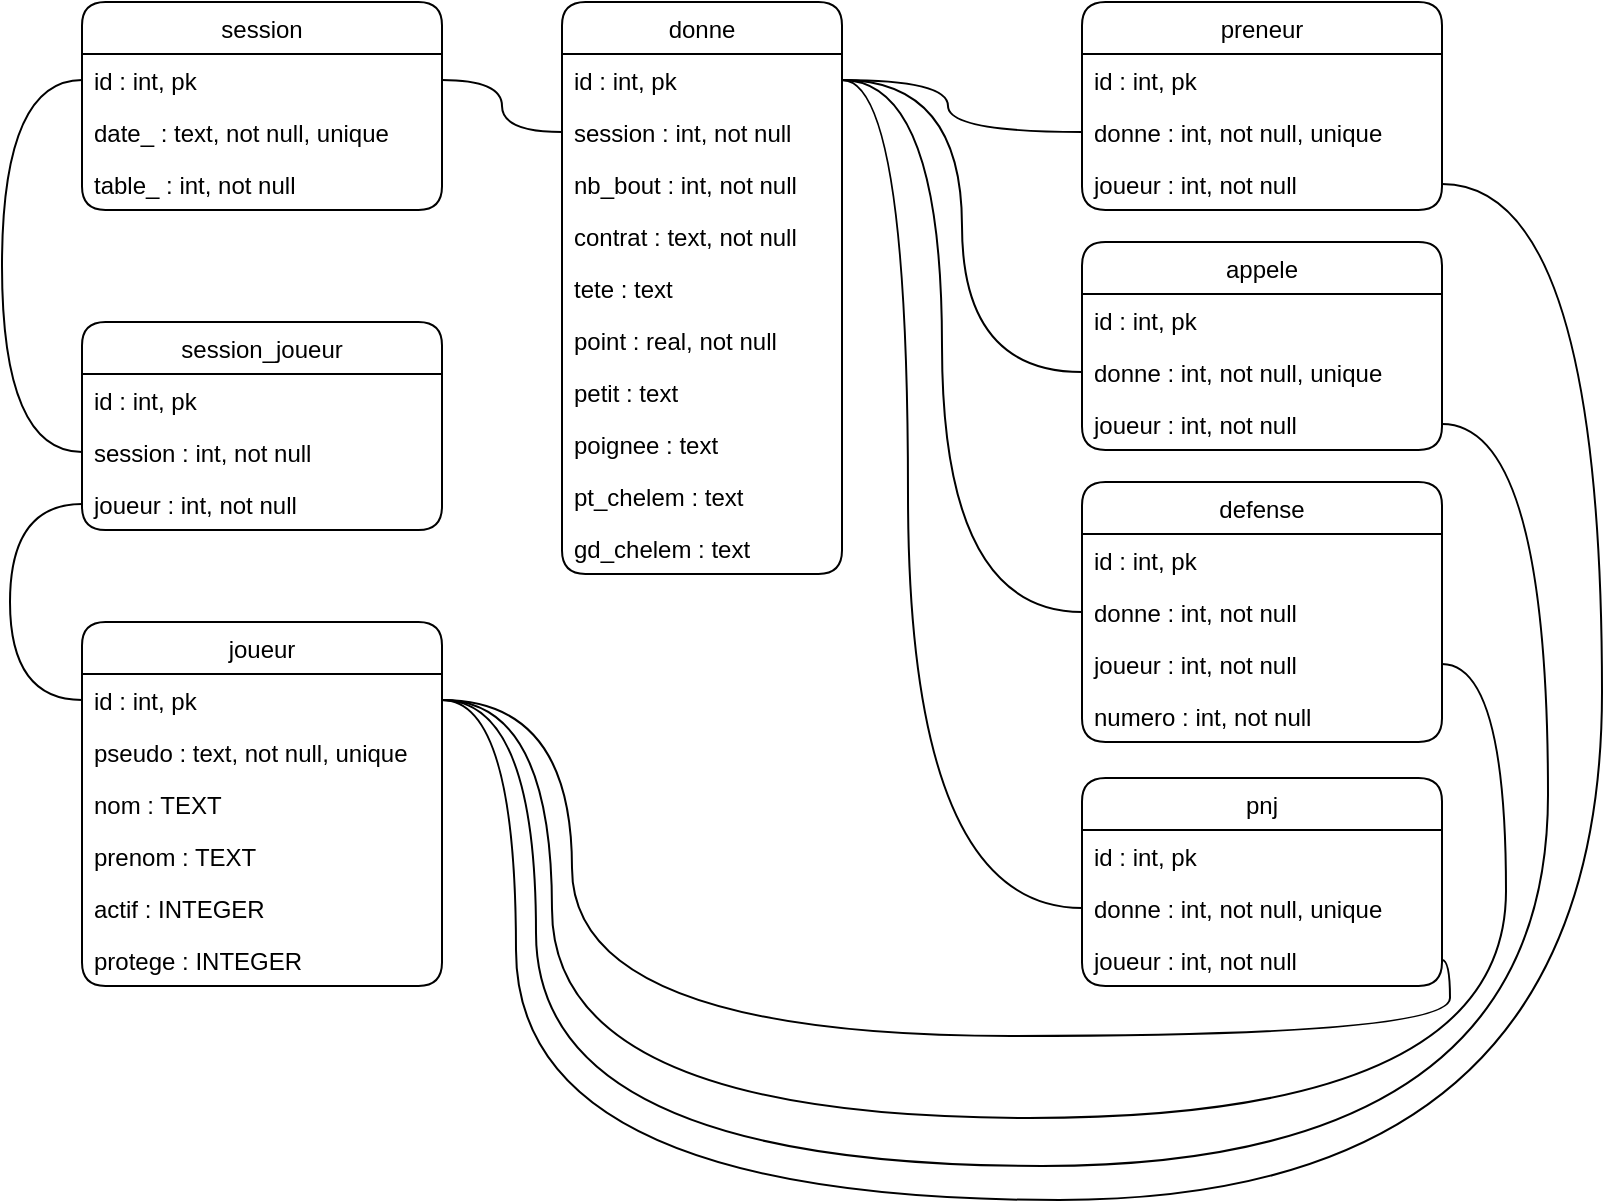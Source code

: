 <mxfile version="17.1.0" type="github">
  <diagram name="Page-1" id="9f46799a-70d6-7492-0946-bef42562c5a5">
    <mxGraphModel dx="1422" dy="762" grid="0" gridSize="10" guides="1" tooltips="1" connect="1" arrows="1" fold="1" page="1" pageScale="1" pageWidth="1100" pageHeight="850" background="none" math="0" shadow="0">
      <root>
        <mxCell id="0" />
        <mxCell id="1" parent="0" />
        <mxCell id="dS_A8UG_13bQiKkwNJGA-1" value="session" style="swimlane;fontStyle=0;childLayout=stackLayout;horizontal=1;startSize=26;fillColor=none;horizontalStack=0;resizeParent=1;resizeParentMax=0;resizeLast=0;collapsible=1;marginBottom=0;rounded=1;" vertex="1" parent="1">
          <mxGeometry x="160" y="100" width="180" height="104" as="geometry" />
        </mxCell>
        <mxCell id="dS_A8UG_13bQiKkwNJGA-2" value="id : int, pk" style="text;strokeColor=none;fillColor=none;align=left;verticalAlign=top;spacingLeft=4;spacingRight=4;overflow=hidden;rotatable=0;points=[[0,0.5],[1,0.5]];portConstraint=eastwest;rounded=1;" vertex="1" parent="dS_A8UG_13bQiKkwNJGA-1">
          <mxGeometry y="26" width="180" height="26" as="geometry" />
        </mxCell>
        <mxCell id="dS_A8UG_13bQiKkwNJGA-3" value="date_ : text, not null, unique" style="text;strokeColor=none;fillColor=none;align=left;verticalAlign=top;spacingLeft=4;spacingRight=4;overflow=hidden;rotatable=0;points=[[0,0.5],[1,0.5]];portConstraint=eastwest;rounded=1;" vertex="1" parent="dS_A8UG_13bQiKkwNJGA-1">
          <mxGeometry y="52" width="180" height="26" as="geometry" />
        </mxCell>
        <mxCell id="dS_A8UG_13bQiKkwNJGA-4" value="table_ : int, not null" style="text;strokeColor=none;fillColor=none;align=left;verticalAlign=top;spacingLeft=4;spacingRight=4;overflow=hidden;rotatable=0;points=[[0,0.5],[1,0.5]];portConstraint=eastwest;rounded=1;" vertex="1" parent="dS_A8UG_13bQiKkwNJGA-1">
          <mxGeometry y="78" width="180" height="26" as="geometry" />
        </mxCell>
        <mxCell id="dS_A8UG_13bQiKkwNJGA-6" value="donne" style="swimlane;fontStyle=0;childLayout=stackLayout;horizontal=1;startSize=26;fillColor=none;horizontalStack=0;resizeParent=1;resizeParentMax=0;resizeLast=0;collapsible=1;marginBottom=0;rounded=1;" vertex="1" parent="1">
          <mxGeometry x="400" y="100" width="140" height="286" as="geometry" />
        </mxCell>
        <mxCell id="dS_A8UG_13bQiKkwNJGA-7" value="id : int, pk" style="text;strokeColor=none;fillColor=none;align=left;verticalAlign=top;spacingLeft=4;spacingRight=4;overflow=hidden;rotatable=0;points=[[0,0.5],[1,0.5]];portConstraint=eastwest;rounded=1;" vertex="1" parent="dS_A8UG_13bQiKkwNJGA-6">
          <mxGeometry y="26" width="140" height="26" as="geometry" />
        </mxCell>
        <mxCell id="dS_A8UG_13bQiKkwNJGA-8" value="session : int, not null" style="text;strokeColor=none;fillColor=none;align=left;verticalAlign=top;spacingLeft=4;spacingRight=4;overflow=hidden;rotatable=0;points=[[0,0.5],[1,0.5]];portConstraint=eastwest;rounded=1;" vertex="1" parent="dS_A8UG_13bQiKkwNJGA-6">
          <mxGeometry y="52" width="140" height="26" as="geometry" />
        </mxCell>
        <mxCell id="dS_A8UG_13bQiKkwNJGA-9" value="nb_bout : int, not null" style="text;strokeColor=none;fillColor=none;align=left;verticalAlign=top;spacingLeft=4;spacingRight=4;overflow=hidden;rotatable=0;points=[[0,0.5],[1,0.5]];portConstraint=eastwest;rounded=1;" vertex="1" parent="dS_A8UG_13bQiKkwNJGA-6">
          <mxGeometry y="78" width="140" height="26" as="geometry" />
        </mxCell>
        <mxCell id="dS_A8UG_13bQiKkwNJGA-16" value="contrat : text, not null" style="text;strokeColor=none;fillColor=none;align=left;verticalAlign=top;spacingLeft=4;spacingRight=4;overflow=hidden;rotatable=0;points=[[0,0.5],[1,0.5]];portConstraint=eastwest;rounded=1;" vertex="1" parent="dS_A8UG_13bQiKkwNJGA-6">
          <mxGeometry y="104" width="140" height="26" as="geometry" />
        </mxCell>
        <mxCell id="dS_A8UG_13bQiKkwNJGA-17" value="tete : text" style="text;strokeColor=none;fillColor=none;align=left;verticalAlign=top;spacingLeft=4;spacingRight=4;overflow=hidden;rotatable=0;points=[[0,0.5],[1,0.5]];portConstraint=eastwest;rounded=1;" vertex="1" parent="dS_A8UG_13bQiKkwNJGA-6">
          <mxGeometry y="130" width="140" height="26" as="geometry" />
        </mxCell>
        <mxCell id="dS_A8UG_13bQiKkwNJGA-18" value="point : real, not null" style="text;strokeColor=none;fillColor=none;align=left;verticalAlign=top;spacingLeft=4;spacingRight=4;overflow=hidden;rotatable=0;points=[[0,0.5],[1,0.5]];portConstraint=eastwest;rounded=1;" vertex="1" parent="dS_A8UG_13bQiKkwNJGA-6">
          <mxGeometry y="156" width="140" height="26" as="geometry" />
        </mxCell>
        <mxCell id="dS_A8UG_13bQiKkwNJGA-19" value="petit : text" style="text;strokeColor=none;fillColor=none;align=left;verticalAlign=top;spacingLeft=4;spacingRight=4;overflow=hidden;rotatable=0;points=[[0,0.5],[1,0.5]];portConstraint=eastwest;rounded=1;" vertex="1" parent="dS_A8UG_13bQiKkwNJGA-6">
          <mxGeometry y="182" width="140" height="26" as="geometry" />
        </mxCell>
        <mxCell id="dS_A8UG_13bQiKkwNJGA-20" value="poignee : text" style="text;strokeColor=none;fillColor=none;align=left;verticalAlign=top;spacingLeft=4;spacingRight=4;overflow=hidden;rotatable=0;points=[[0,0.5],[1,0.5]];portConstraint=eastwest;rounded=1;" vertex="1" parent="dS_A8UG_13bQiKkwNJGA-6">
          <mxGeometry y="208" width="140" height="26" as="geometry" />
        </mxCell>
        <mxCell id="dS_A8UG_13bQiKkwNJGA-21" value="pt_chelem : text" style="text;strokeColor=none;fillColor=none;align=left;verticalAlign=top;spacingLeft=4;spacingRight=4;overflow=hidden;rotatable=0;points=[[0,0.5],[1,0.5]];portConstraint=eastwest;rounded=1;" vertex="1" parent="dS_A8UG_13bQiKkwNJGA-6">
          <mxGeometry y="234" width="140" height="26" as="geometry" />
        </mxCell>
        <mxCell id="dS_A8UG_13bQiKkwNJGA-22" value="gd_chelem : text" style="text;strokeColor=none;fillColor=none;align=left;verticalAlign=top;spacingLeft=4;spacingRight=4;overflow=hidden;rotatable=0;points=[[0,0.5],[1,0.5]];portConstraint=eastwest;rounded=1;" vertex="1" parent="dS_A8UG_13bQiKkwNJGA-6">
          <mxGeometry y="260" width="140" height="26" as="geometry" />
        </mxCell>
        <mxCell id="dS_A8UG_13bQiKkwNJGA-23" value="joueur" style="swimlane;fontStyle=0;childLayout=stackLayout;horizontal=1;startSize=26;fillColor=none;horizontalStack=0;resizeParent=1;resizeParentMax=0;resizeLast=0;collapsible=1;marginBottom=0;rounded=1;" vertex="1" parent="1">
          <mxGeometry x="160" y="410" width="180" height="182" as="geometry" />
        </mxCell>
        <mxCell id="dS_A8UG_13bQiKkwNJGA-24" value="id : int, pk" style="text;strokeColor=none;fillColor=none;align=left;verticalAlign=top;spacingLeft=4;spacingRight=4;overflow=hidden;rotatable=0;points=[[0,0.5],[1,0.5]];portConstraint=eastwest;rounded=1;" vertex="1" parent="dS_A8UG_13bQiKkwNJGA-23">
          <mxGeometry y="26" width="180" height="26" as="geometry" />
        </mxCell>
        <mxCell id="dS_A8UG_13bQiKkwNJGA-25" value="pseudo : text, not null, unique" style="text;strokeColor=none;fillColor=none;align=left;verticalAlign=top;spacingLeft=4;spacingRight=4;overflow=hidden;rotatable=0;points=[[0,0.5],[1,0.5]];portConstraint=eastwest;rounded=1;" vertex="1" parent="dS_A8UG_13bQiKkwNJGA-23">
          <mxGeometry y="52" width="180" height="26" as="geometry" />
        </mxCell>
        <mxCell id="dS_A8UG_13bQiKkwNJGA-26" value="nom : TEXT" style="text;strokeColor=none;fillColor=none;align=left;verticalAlign=top;spacingLeft=4;spacingRight=4;overflow=hidden;rotatable=0;points=[[0,0.5],[1,0.5]];portConstraint=eastwest;rounded=1;" vertex="1" parent="dS_A8UG_13bQiKkwNJGA-23">
          <mxGeometry y="78" width="180" height="26" as="geometry" />
        </mxCell>
        <mxCell id="dS_A8UG_13bQiKkwNJGA-27" value="prenom : TEXT" style="text;strokeColor=none;fillColor=none;align=left;verticalAlign=top;spacingLeft=4;spacingRight=4;overflow=hidden;rotatable=0;points=[[0,0.5],[1,0.5]];portConstraint=eastwest;rounded=1;" vertex="1" parent="dS_A8UG_13bQiKkwNJGA-23">
          <mxGeometry y="104" width="180" height="26" as="geometry" />
        </mxCell>
        <mxCell id="dS_A8UG_13bQiKkwNJGA-28" value="actif : INTEGER" style="text;strokeColor=none;fillColor=none;align=left;verticalAlign=top;spacingLeft=4;spacingRight=4;overflow=hidden;rotatable=0;points=[[0,0.5],[1,0.5]];portConstraint=eastwest;rounded=1;" vertex="1" parent="dS_A8UG_13bQiKkwNJGA-23">
          <mxGeometry y="130" width="180" height="26" as="geometry" />
        </mxCell>
        <mxCell id="dS_A8UG_13bQiKkwNJGA-29" value="protege : INTEGER" style="text;strokeColor=none;fillColor=none;align=left;verticalAlign=top;spacingLeft=4;spacingRight=4;overflow=hidden;rotatable=0;points=[[0,0.5],[1,0.5]];portConstraint=eastwest;rounded=1;" vertex="1" parent="dS_A8UG_13bQiKkwNJGA-23">
          <mxGeometry y="156" width="180" height="26" as="geometry" />
        </mxCell>
        <mxCell id="dS_A8UG_13bQiKkwNJGA-30" value="session_joueur" style="swimlane;fontStyle=0;childLayout=stackLayout;horizontal=1;startSize=26;fillColor=none;horizontalStack=0;resizeParent=1;resizeParentMax=0;resizeLast=0;collapsible=1;marginBottom=0;rounded=1;" vertex="1" parent="1">
          <mxGeometry x="160" y="260" width="180" height="104" as="geometry" />
        </mxCell>
        <mxCell id="dS_A8UG_13bQiKkwNJGA-31" value="id : int, pk" style="text;strokeColor=none;fillColor=none;align=left;verticalAlign=top;spacingLeft=4;spacingRight=4;overflow=hidden;rotatable=0;points=[[0,0.5],[1,0.5]];portConstraint=eastwest;rounded=1;" vertex="1" parent="dS_A8UG_13bQiKkwNJGA-30">
          <mxGeometry y="26" width="180" height="26" as="geometry" />
        </mxCell>
        <mxCell id="dS_A8UG_13bQiKkwNJGA-32" value="session : int, not null" style="text;strokeColor=none;fillColor=none;align=left;verticalAlign=top;spacingLeft=4;spacingRight=4;overflow=hidden;rotatable=0;points=[[0,0.5],[1,0.5]];portConstraint=eastwest;rounded=1;" vertex="1" parent="dS_A8UG_13bQiKkwNJGA-30">
          <mxGeometry y="52" width="180" height="26" as="geometry" />
        </mxCell>
        <mxCell id="dS_A8UG_13bQiKkwNJGA-33" value="joueur : int, not null" style="text;strokeColor=none;fillColor=none;align=left;verticalAlign=top;spacingLeft=4;spacingRight=4;overflow=hidden;rotatable=0;points=[[0,0.5],[1,0.5]];portConstraint=eastwest;rounded=1;" vertex="1" parent="dS_A8UG_13bQiKkwNJGA-30">
          <mxGeometry y="78" width="180" height="26" as="geometry" />
        </mxCell>
        <mxCell id="dS_A8UG_13bQiKkwNJGA-34" style="edgeStyle=orthogonalEdgeStyle;rounded=1;orthogonalLoop=1;jettySize=auto;html=1;exitX=0;exitY=0.5;exitDx=0;exitDy=0;entryX=0;entryY=0.5;entryDx=0;entryDy=0;endArrow=none;endFill=0;curved=1;" edge="1" parent="1" source="dS_A8UG_13bQiKkwNJGA-2" target="dS_A8UG_13bQiKkwNJGA-32">
          <mxGeometry relative="1" as="geometry">
            <Array as="points">
              <mxPoint x="120" y="139" />
              <mxPoint x="120" y="325" />
            </Array>
          </mxGeometry>
        </mxCell>
        <mxCell id="dS_A8UG_13bQiKkwNJGA-35" style="edgeStyle=orthogonalEdgeStyle;rounded=1;orthogonalLoop=1;jettySize=auto;html=1;exitX=0;exitY=0.5;exitDx=0;exitDy=0;entryX=0;entryY=0.5;entryDx=0;entryDy=0;endArrow=none;endFill=0;curved=1;" edge="1" parent="1" source="dS_A8UG_13bQiKkwNJGA-24" target="dS_A8UG_13bQiKkwNJGA-33">
          <mxGeometry relative="1" as="geometry">
            <Array as="points">
              <mxPoint x="124" y="449" />
              <mxPoint x="124" y="351" />
            </Array>
          </mxGeometry>
        </mxCell>
        <mxCell id="dS_A8UG_13bQiKkwNJGA-36" style="edgeStyle=orthogonalEdgeStyle;rounded=1;orthogonalLoop=1;jettySize=auto;html=1;exitX=1;exitY=0.5;exitDx=0;exitDy=0;entryX=0;entryY=0.5;entryDx=0;entryDy=0;endArrow=none;endFill=0;curved=1;" edge="1" parent="1" source="dS_A8UG_13bQiKkwNJGA-2" target="dS_A8UG_13bQiKkwNJGA-8">
          <mxGeometry relative="1" as="geometry" />
        </mxCell>
        <mxCell id="dS_A8UG_13bQiKkwNJGA-37" value="preneur" style="swimlane;fontStyle=0;childLayout=stackLayout;horizontal=1;startSize=26;fillColor=none;horizontalStack=0;resizeParent=1;resizeParentMax=0;resizeLast=0;collapsible=1;marginBottom=0;rounded=1;" vertex="1" parent="1">
          <mxGeometry x="660" y="100" width="180" height="104" as="geometry" />
        </mxCell>
        <mxCell id="dS_A8UG_13bQiKkwNJGA-38" value="id : int, pk" style="text;strokeColor=none;fillColor=none;align=left;verticalAlign=top;spacingLeft=4;spacingRight=4;overflow=hidden;rotatable=0;points=[[0,0.5],[1,0.5]];portConstraint=eastwest;rounded=1;" vertex="1" parent="dS_A8UG_13bQiKkwNJGA-37">
          <mxGeometry y="26" width="180" height="26" as="geometry" />
        </mxCell>
        <mxCell id="dS_A8UG_13bQiKkwNJGA-39" value="donne : int, not null, unique" style="text;strokeColor=none;fillColor=none;align=left;verticalAlign=top;spacingLeft=4;spacingRight=4;overflow=hidden;rotatable=0;points=[[0,0.5],[1,0.5]];portConstraint=eastwest;rounded=1;" vertex="1" parent="dS_A8UG_13bQiKkwNJGA-37">
          <mxGeometry y="52" width="180" height="26" as="geometry" />
        </mxCell>
        <mxCell id="dS_A8UG_13bQiKkwNJGA-40" value="joueur : int, not null" style="text;strokeColor=none;fillColor=none;align=left;verticalAlign=top;spacingLeft=4;spacingRight=4;overflow=hidden;rotatable=0;points=[[0,0.5],[1,0.5]];portConstraint=eastwest;rounded=1;" vertex="1" parent="dS_A8UG_13bQiKkwNJGA-37">
          <mxGeometry y="78" width="180" height="26" as="geometry" />
        </mxCell>
        <mxCell id="dS_A8UG_13bQiKkwNJGA-41" style="edgeStyle=orthogonalEdgeStyle;rounded=1;orthogonalLoop=1;jettySize=auto;html=1;exitX=1;exitY=0.5;exitDx=0;exitDy=0;entryX=0;entryY=0.5;entryDx=0;entryDy=0;endArrow=none;endFill=0;curved=1;" edge="1" parent="1" source="dS_A8UG_13bQiKkwNJGA-7" target="dS_A8UG_13bQiKkwNJGA-39">
          <mxGeometry relative="1" as="geometry">
            <Array as="points">
              <mxPoint x="593" y="139" />
              <mxPoint x="593" y="165" />
            </Array>
          </mxGeometry>
        </mxCell>
        <mxCell id="dS_A8UG_13bQiKkwNJGA-42" value="appele" style="swimlane;fontStyle=0;childLayout=stackLayout;horizontal=1;startSize=26;fillColor=none;horizontalStack=0;resizeParent=1;resizeParentMax=0;resizeLast=0;collapsible=1;marginBottom=0;rounded=1;" vertex="1" parent="1">
          <mxGeometry x="660" y="220" width="180" height="104" as="geometry" />
        </mxCell>
        <mxCell id="dS_A8UG_13bQiKkwNJGA-43" value="id : int, pk" style="text;strokeColor=none;fillColor=none;align=left;verticalAlign=top;spacingLeft=4;spacingRight=4;overflow=hidden;rotatable=0;points=[[0,0.5],[1,0.5]];portConstraint=eastwest;rounded=1;" vertex="1" parent="dS_A8UG_13bQiKkwNJGA-42">
          <mxGeometry y="26" width="180" height="26" as="geometry" />
        </mxCell>
        <mxCell id="dS_A8UG_13bQiKkwNJGA-44" value="donne : int, not null, unique" style="text;strokeColor=none;fillColor=none;align=left;verticalAlign=top;spacingLeft=4;spacingRight=4;overflow=hidden;rotatable=0;points=[[0,0.5],[1,0.5]];portConstraint=eastwest;rounded=1;" vertex="1" parent="dS_A8UG_13bQiKkwNJGA-42">
          <mxGeometry y="52" width="180" height="26" as="geometry" />
        </mxCell>
        <mxCell id="dS_A8UG_13bQiKkwNJGA-45" value="joueur : int, not null" style="text;strokeColor=none;fillColor=none;align=left;verticalAlign=top;spacingLeft=4;spacingRight=4;overflow=hidden;rotatable=0;points=[[0,0.5],[1,0.5]];portConstraint=eastwest;rounded=1;" vertex="1" parent="dS_A8UG_13bQiKkwNJGA-42">
          <mxGeometry y="78" width="180" height="26" as="geometry" />
        </mxCell>
        <mxCell id="dS_A8UG_13bQiKkwNJGA-46" style="edgeStyle=orthogonalEdgeStyle;rounded=1;orthogonalLoop=1;jettySize=auto;html=1;exitX=1;exitY=0.5;exitDx=0;exitDy=0;entryX=0;entryY=0.5;entryDx=0;entryDy=0;endArrow=none;endFill=0;curved=1;" edge="1" parent="1" source="dS_A8UG_13bQiKkwNJGA-7" target="dS_A8UG_13bQiKkwNJGA-44">
          <mxGeometry relative="1" as="geometry">
            <Array as="points">
              <mxPoint x="600" y="139" />
              <mxPoint x="600" y="285" />
            </Array>
          </mxGeometry>
        </mxCell>
        <mxCell id="dS_A8UG_13bQiKkwNJGA-47" value="defense" style="swimlane;fontStyle=0;childLayout=stackLayout;horizontal=1;startSize=26;fillColor=none;horizontalStack=0;resizeParent=1;resizeParentMax=0;resizeLast=0;collapsible=1;marginBottom=0;rounded=1;" vertex="1" parent="1">
          <mxGeometry x="660" y="340" width="180" height="130" as="geometry" />
        </mxCell>
        <mxCell id="dS_A8UG_13bQiKkwNJGA-48" value="id : int, pk" style="text;strokeColor=none;fillColor=none;align=left;verticalAlign=top;spacingLeft=4;spacingRight=4;overflow=hidden;rotatable=0;points=[[0,0.5],[1,0.5]];portConstraint=eastwest;rounded=1;" vertex="1" parent="dS_A8UG_13bQiKkwNJGA-47">
          <mxGeometry y="26" width="180" height="26" as="geometry" />
        </mxCell>
        <mxCell id="dS_A8UG_13bQiKkwNJGA-49" value="donne : int, not null" style="text;strokeColor=none;fillColor=none;align=left;verticalAlign=top;spacingLeft=4;spacingRight=4;overflow=hidden;rotatable=0;points=[[0,0.5],[1,0.5]];portConstraint=eastwest;rounded=1;" vertex="1" parent="dS_A8UG_13bQiKkwNJGA-47">
          <mxGeometry y="52" width="180" height="26" as="geometry" />
        </mxCell>
        <mxCell id="dS_A8UG_13bQiKkwNJGA-50" value="joueur : int, not null" style="text;strokeColor=none;fillColor=none;align=left;verticalAlign=top;spacingLeft=4;spacingRight=4;overflow=hidden;rotatable=0;points=[[0,0.5],[1,0.5]];portConstraint=eastwest;rounded=1;" vertex="1" parent="dS_A8UG_13bQiKkwNJGA-47">
          <mxGeometry y="78" width="180" height="26" as="geometry" />
        </mxCell>
        <mxCell id="dS_A8UG_13bQiKkwNJGA-51" value="numero : int, not null" style="text;strokeColor=none;fillColor=none;align=left;verticalAlign=top;spacingLeft=4;spacingRight=4;overflow=hidden;rotatable=0;points=[[0,0.5],[1,0.5]];portConstraint=eastwest;rounded=1;" vertex="1" parent="dS_A8UG_13bQiKkwNJGA-47">
          <mxGeometry y="104" width="180" height="26" as="geometry" />
        </mxCell>
        <mxCell id="dS_A8UG_13bQiKkwNJGA-52" value="pnj" style="swimlane;fontStyle=0;childLayout=stackLayout;horizontal=1;startSize=26;fillColor=none;horizontalStack=0;resizeParent=1;resizeParentMax=0;resizeLast=0;collapsible=1;marginBottom=0;rounded=1;" vertex="1" parent="1">
          <mxGeometry x="660" y="488" width="180" height="104" as="geometry" />
        </mxCell>
        <mxCell id="dS_A8UG_13bQiKkwNJGA-53" value="id : int, pk" style="text;strokeColor=none;fillColor=none;align=left;verticalAlign=top;spacingLeft=4;spacingRight=4;overflow=hidden;rotatable=0;points=[[0,0.5],[1,0.5]];portConstraint=eastwest;rounded=1;" vertex="1" parent="dS_A8UG_13bQiKkwNJGA-52">
          <mxGeometry y="26" width="180" height="26" as="geometry" />
        </mxCell>
        <mxCell id="dS_A8UG_13bQiKkwNJGA-54" value="donne : int, not null, unique" style="text;strokeColor=none;fillColor=none;align=left;verticalAlign=top;spacingLeft=4;spacingRight=4;overflow=hidden;rotatable=0;points=[[0,0.5],[1,0.5]];portConstraint=eastwest;rounded=1;" vertex="1" parent="dS_A8UG_13bQiKkwNJGA-52">
          <mxGeometry y="52" width="180" height="26" as="geometry" />
        </mxCell>
        <mxCell id="dS_A8UG_13bQiKkwNJGA-55" value="joueur : int, not null" style="text;strokeColor=none;fillColor=none;align=left;verticalAlign=top;spacingLeft=4;spacingRight=4;overflow=hidden;rotatable=0;points=[[0,0.5],[1,0.5]];portConstraint=eastwest;rounded=1;" vertex="1" parent="dS_A8UG_13bQiKkwNJGA-52">
          <mxGeometry y="78" width="180" height="26" as="geometry" />
        </mxCell>
        <mxCell id="dS_A8UG_13bQiKkwNJGA-56" style="edgeStyle=orthogonalEdgeStyle;rounded=1;orthogonalLoop=1;jettySize=auto;html=1;exitX=1;exitY=0.5;exitDx=0;exitDy=0;entryX=0;entryY=0.5;entryDx=0;entryDy=0;endArrow=none;endFill=0;curved=1;" edge="1" parent="1" source="dS_A8UG_13bQiKkwNJGA-7" target="dS_A8UG_13bQiKkwNJGA-49">
          <mxGeometry relative="1" as="geometry">
            <Array as="points">
              <mxPoint x="590" y="139" />
              <mxPoint x="590" y="405" />
            </Array>
          </mxGeometry>
        </mxCell>
        <mxCell id="dS_A8UG_13bQiKkwNJGA-57" style="edgeStyle=orthogonalEdgeStyle;rounded=1;orthogonalLoop=1;jettySize=auto;html=1;exitX=1;exitY=0.5;exitDx=0;exitDy=0;entryX=0;entryY=0.5;entryDx=0;entryDy=0;endArrow=none;endFill=0;curved=1;" edge="1" parent="1" source="dS_A8UG_13bQiKkwNJGA-7" target="dS_A8UG_13bQiKkwNJGA-54">
          <mxGeometry relative="1" as="geometry">
            <Array as="points">
              <mxPoint x="573" y="139" />
              <mxPoint x="573" y="553" />
            </Array>
          </mxGeometry>
        </mxCell>
        <mxCell id="dS_A8UG_13bQiKkwNJGA-58" style="edgeStyle=orthogonalEdgeStyle;rounded=1;orthogonalLoop=1;jettySize=auto;html=1;exitX=1;exitY=0.5;exitDx=0;exitDy=0;entryX=1;entryY=0.5;entryDx=0;entryDy=0;endArrow=none;endFill=0;curved=1;" edge="1" parent="1" source="dS_A8UG_13bQiKkwNJGA-40" target="dS_A8UG_13bQiKkwNJGA-24">
          <mxGeometry relative="1" as="geometry">
            <Array as="points">
              <mxPoint x="920" y="191" />
              <mxPoint x="920" y="699" />
              <mxPoint x="377" y="699" />
              <mxPoint x="377" y="449" />
            </Array>
          </mxGeometry>
        </mxCell>
        <mxCell id="dS_A8UG_13bQiKkwNJGA-59" style="edgeStyle=orthogonalEdgeStyle;rounded=1;orthogonalLoop=1;jettySize=auto;html=1;exitX=1;exitY=0.5;exitDx=0;exitDy=0;entryX=1;entryY=0.5;entryDx=0;entryDy=0;endArrow=none;endFill=0;curved=1;" edge="1" parent="1" source="dS_A8UG_13bQiKkwNJGA-45" target="dS_A8UG_13bQiKkwNJGA-24">
          <mxGeometry relative="1" as="geometry">
            <Array as="points">
              <mxPoint x="893" y="311" />
              <mxPoint x="893" y="682" />
              <mxPoint x="387" y="682" />
              <mxPoint x="387" y="449" />
            </Array>
          </mxGeometry>
        </mxCell>
        <mxCell id="dS_A8UG_13bQiKkwNJGA-60" style="edgeStyle=orthogonalEdgeStyle;rounded=1;orthogonalLoop=1;jettySize=auto;html=1;exitX=1;exitY=0.5;exitDx=0;exitDy=0;entryX=1;entryY=0.5;entryDx=0;entryDy=0;endArrow=none;endFill=0;curved=1;" edge="1" parent="1" source="dS_A8UG_13bQiKkwNJGA-50" target="dS_A8UG_13bQiKkwNJGA-24">
          <mxGeometry relative="1" as="geometry">
            <Array as="points">
              <mxPoint x="872" y="431" />
              <mxPoint x="872" y="658" />
              <mxPoint x="395" y="658" />
              <mxPoint x="395" y="449" />
            </Array>
          </mxGeometry>
        </mxCell>
        <mxCell id="dS_A8UG_13bQiKkwNJGA-61" style="edgeStyle=orthogonalEdgeStyle;rounded=1;orthogonalLoop=1;jettySize=auto;html=1;exitX=1;exitY=0.5;exitDx=0;exitDy=0;entryX=1;entryY=0.5;entryDx=0;entryDy=0;endArrow=none;endFill=0;curved=1;" edge="1" parent="1" source="dS_A8UG_13bQiKkwNJGA-55" target="dS_A8UG_13bQiKkwNJGA-24">
          <mxGeometry relative="1" as="geometry">
            <Array as="points">
              <mxPoint x="844" y="579" />
              <mxPoint x="844" y="617" />
              <mxPoint x="405" y="617" />
              <mxPoint x="405" y="449" />
            </Array>
          </mxGeometry>
        </mxCell>
      </root>
    </mxGraphModel>
  </diagram>
</mxfile>
